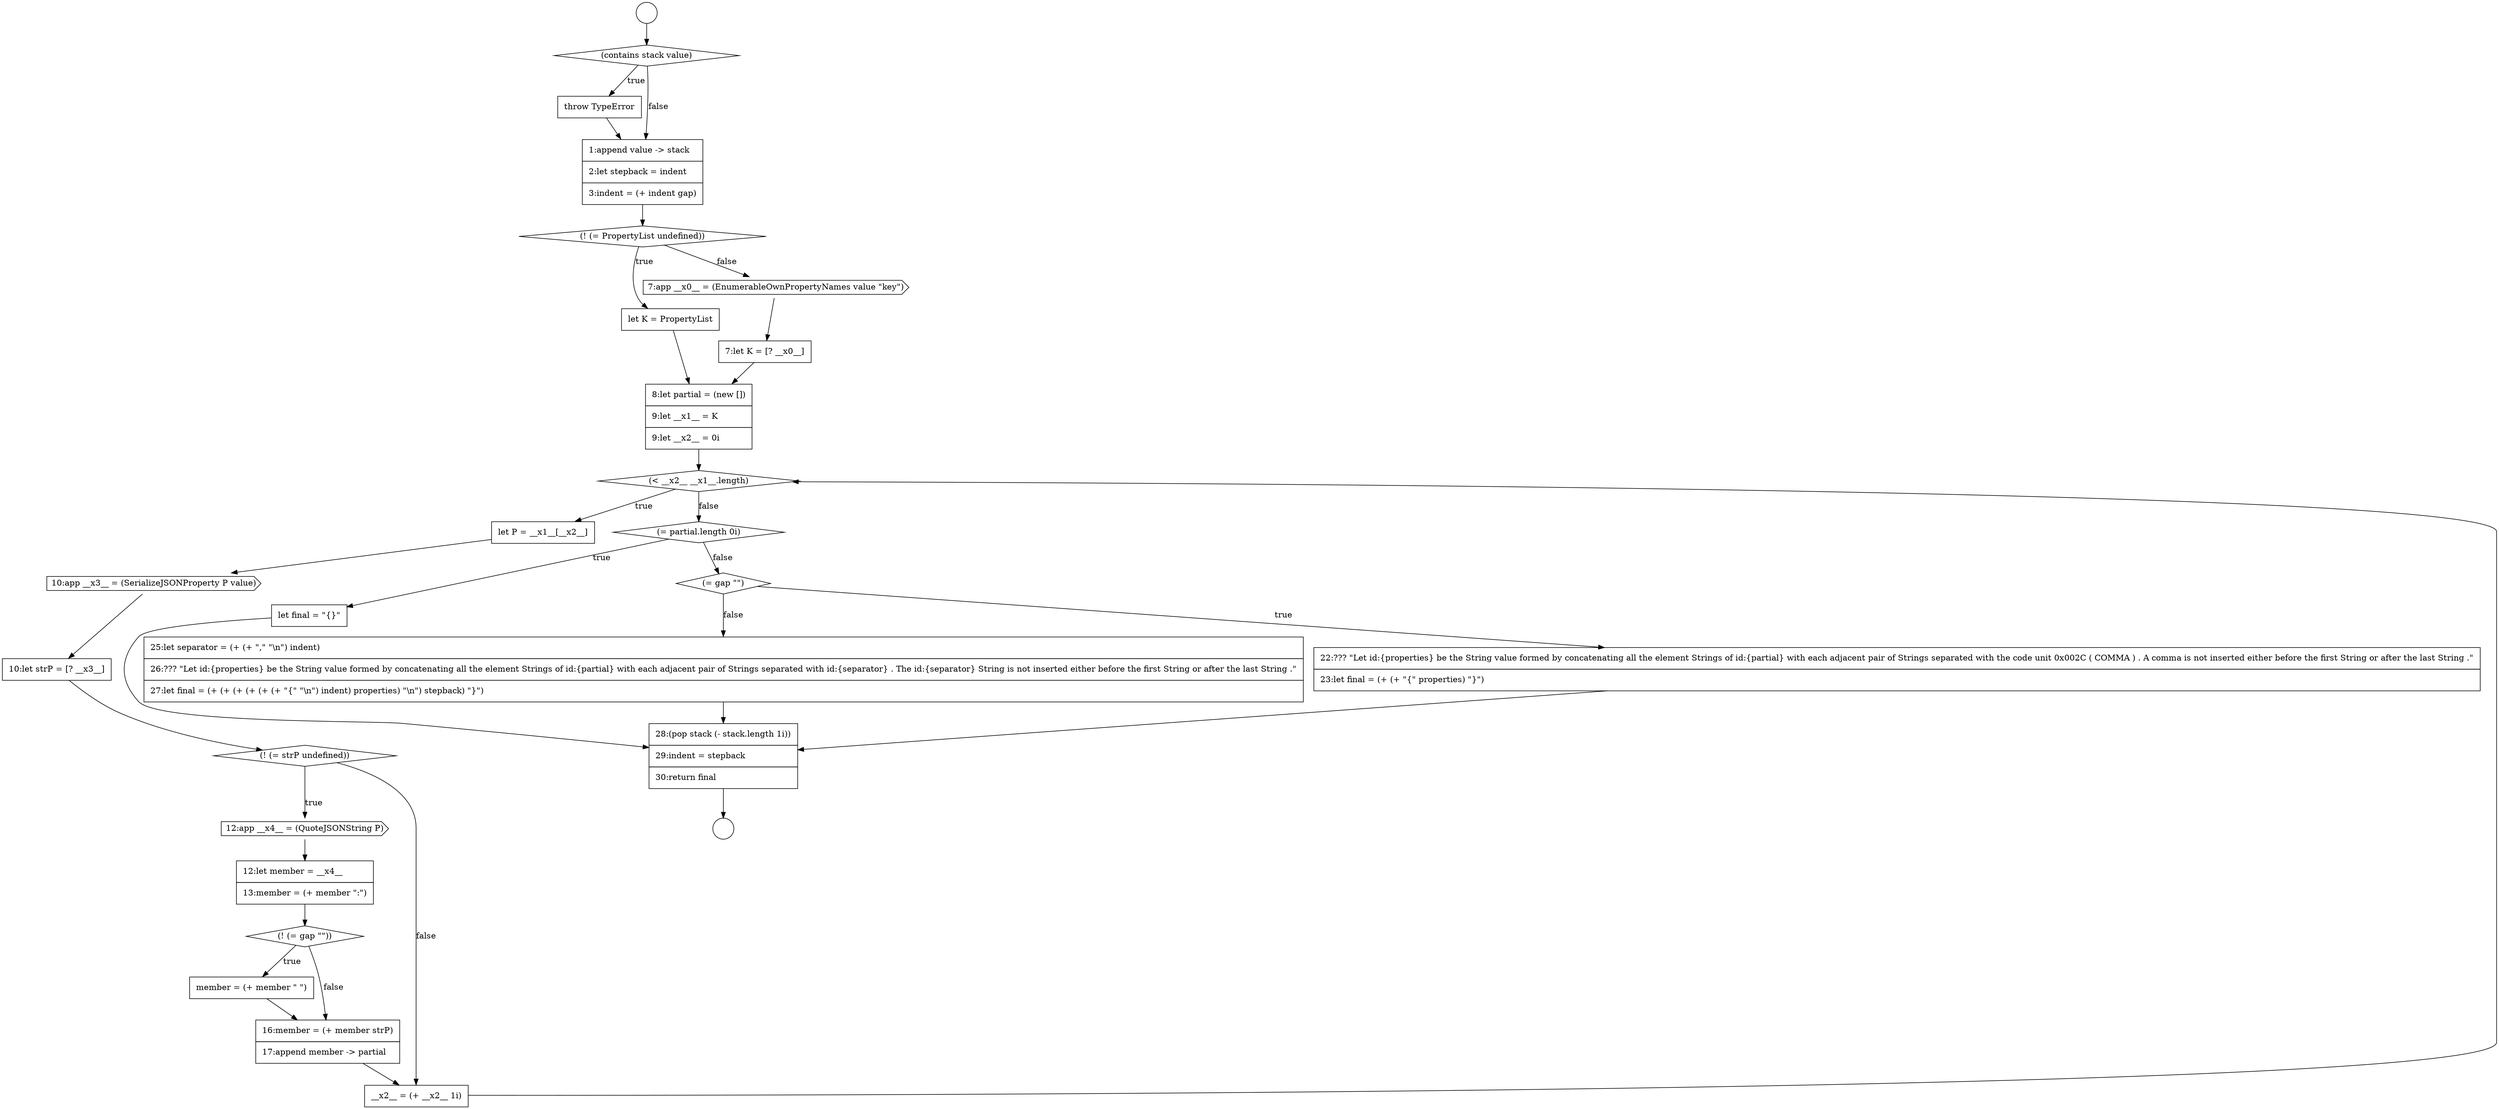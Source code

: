 digraph {
  node16972 [shape=diamond, label=<<font color="black">(! (= PropertyList undefined))</font>> color="black" fillcolor="white" style=filled]
  node16982 [shape=cds, label=<<font color="black">12:app __x4__ = (QuoteJSONString P)</font>> color="black" fillcolor="white" style=filled]
  node16979 [shape=cds, label=<<font color="black">10:app __x3__ = (SerializeJSONProperty P value)</font>> color="black" fillcolor="white" style=filled]
  node16985 [shape=none, margin=0, label=<<font color="black">
    <table border="0" cellborder="1" cellspacing="0" cellpadding="10">
      <tr><td align="left">member = (+ member &quot; &quot;)</td></tr>
    </table>
  </font>> color="black" fillcolor="white" style=filled]
  node16989 [shape=none, margin=0, label=<<font color="black">
    <table border="0" cellborder="1" cellspacing="0" cellpadding="10">
      <tr><td align="left">let final = &quot;{}&quot;</td></tr>
    </table>
  </font>> color="black" fillcolor="white" style=filled]
  node16976 [shape=none, margin=0, label=<<font color="black">
    <table border="0" cellborder="1" cellspacing="0" cellpadding="10">
      <tr><td align="left">8:let partial = (new [])</td></tr>
      <tr><td align="left">9:let __x1__ = K</td></tr>
      <tr><td align="left">9:let __x2__ = 0i</td></tr>
    </table>
  </font>> color="black" fillcolor="white" style=filled]
  node16978 [shape=none, margin=0, label=<<font color="black">
    <table border="0" cellborder="1" cellspacing="0" cellpadding="10">
      <tr><td align="left">let P = __x1__[__x2__]</td></tr>
    </table>
  </font>> color="black" fillcolor="white" style=filled]
  node16973 [shape=none, margin=0, label=<<font color="black">
    <table border="0" cellborder="1" cellspacing="0" cellpadding="10">
      <tr><td align="left">let K = PropertyList</td></tr>
    </table>
  </font>> color="black" fillcolor="white" style=filled]
  node16981 [shape=diamond, label=<<font color="black">(! (= strP undefined))</font>> color="black" fillcolor="white" style=filled]
  node16968 [shape=circle label=" " color="black" fillcolor="white" style=filled]
  node16990 [shape=diamond, label=<<font color="black">(= gap &quot;&quot;)</font>> color="black" fillcolor="white" style=filled]
  node16977 [shape=diamond, label=<<font color="black">(&lt; __x2__ __x1__.length)</font>> color="black" fillcolor="white" style=filled]
  node16967 [shape=circle label=" " color="black" fillcolor="white" style=filled]
  node16984 [shape=diamond, label=<<font color="black">(! (= gap &quot;&quot;))</font>> color="black" fillcolor="white" style=filled]
  node16970 [shape=none, margin=0, label=<<font color="black">
    <table border="0" cellborder="1" cellspacing="0" cellpadding="10">
      <tr><td align="left">throw TypeError</td></tr>
    </table>
  </font>> color="black" fillcolor="white" style=filled]
  node16974 [shape=cds, label=<<font color="black">7:app __x0__ = (EnumerableOwnPropertyNames value &quot;key&quot;)</font>> color="black" fillcolor="white" style=filled]
  node16987 [shape=none, margin=0, label=<<font color="black">
    <table border="0" cellborder="1" cellspacing="0" cellpadding="10">
      <tr><td align="left">__x2__ = (+ __x2__ 1i)</td></tr>
    </table>
  </font>> color="black" fillcolor="white" style=filled]
  node16993 [shape=none, margin=0, label=<<font color="black">
    <table border="0" cellborder="1" cellspacing="0" cellpadding="10">
      <tr><td align="left">28:(pop stack (- stack.length 1i))</td></tr>
      <tr><td align="left">29:indent = stepback</td></tr>
      <tr><td align="left">30:return final</td></tr>
    </table>
  </font>> color="black" fillcolor="white" style=filled]
  node16975 [shape=none, margin=0, label=<<font color="black">
    <table border="0" cellborder="1" cellspacing="0" cellpadding="10">
      <tr><td align="left">7:let K = [? __x0__]</td></tr>
    </table>
  </font>> color="black" fillcolor="white" style=filled]
  node16971 [shape=none, margin=0, label=<<font color="black">
    <table border="0" cellborder="1" cellspacing="0" cellpadding="10">
      <tr><td align="left">1:append value -&gt; stack</td></tr>
      <tr><td align="left">2:let stepback = indent</td></tr>
      <tr><td align="left">3:indent = (+ indent gap)</td></tr>
    </table>
  </font>> color="black" fillcolor="white" style=filled]
  node16992 [shape=none, margin=0, label=<<font color="black">
    <table border="0" cellborder="1" cellspacing="0" cellpadding="10">
      <tr><td align="left">25:let separator = (+ (+ &quot;,&quot; &quot;\n&quot;) indent)</td></tr>
      <tr><td align="left">26:??? &quot;Let id:{properties} be the String value formed by concatenating all the element Strings of id:{partial} with each adjacent pair of Strings separated with id:{separator} . The id:{separator} String is not inserted either before the first String or after the last String .&quot;</td></tr>
      <tr><td align="left">27:let final = (+ (+ (+ (+ (+ (+ &quot;{&quot; &quot;\n&quot;) indent) properties) &quot;\n&quot;) stepback) &quot;}&quot;)</td></tr>
    </table>
  </font>> color="black" fillcolor="white" style=filled]
  node16986 [shape=none, margin=0, label=<<font color="black">
    <table border="0" cellborder="1" cellspacing="0" cellpadding="10">
      <tr><td align="left">16:member = (+ member strP)</td></tr>
      <tr><td align="left">17:append member -&gt; partial</td></tr>
    </table>
  </font>> color="black" fillcolor="white" style=filled]
  node16969 [shape=diamond, label=<<font color="black">(contains stack value)</font>> color="black" fillcolor="white" style=filled]
  node16980 [shape=none, margin=0, label=<<font color="black">
    <table border="0" cellborder="1" cellspacing="0" cellpadding="10">
      <tr><td align="left">10:let strP = [? __x3__]</td></tr>
    </table>
  </font>> color="black" fillcolor="white" style=filled]
  node16991 [shape=none, margin=0, label=<<font color="black">
    <table border="0" cellborder="1" cellspacing="0" cellpadding="10">
      <tr><td align="left">22:??? &quot;Let id:{properties} be the String value formed by concatenating all the element Strings of id:{partial} with each adjacent pair of Strings separated with the code unit 0x002C ( COMMA ) . A comma is not inserted either before the first String or after the last String .&quot;</td></tr>
      <tr><td align="left">23:let final = (+ (+ &quot;{&quot; properties) &quot;}&quot;)</td></tr>
    </table>
  </font>> color="black" fillcolor="white" style=filled]
  node16988 [shape=diamond, label=<<font color="black">(= partial.length 0i)</font>> color="black" fillcolor="white" style=filled]
  node16983 [shape=none, margin=0, label=<<font color="black">
    <table border="0" cellborder="1" cellspacing="0" cellpadding="10">
      <tr><td align="left">12:let member = __x4__</td></tr>
      <tr><td align="left">13:member = (+ member &quot;:&quot;)</td></tr>
    </table>
  </font>> color="black" fillcolor="white" style=filled]
  node16983 -> node16984 [ color="black"]
  node16976 -> node16977 [ color="black"]
  node16988 -> node16989 [label=<<font color="black">true</font>> color="black"]
  node16988 -> node16990 [label=<<font color="black">false</font>> color="black"]
  node16981 -> node16982 [label=<<font color="black">true</font>> color="black"]
  node16981 -> node16987 [label=<<font color="black">false</font>> color="black"]
  node16982 -> node16983 [ color="black"]
  node16969 -> node16970 [label=<<font color="black">true</font>> color="black"]
  node16969 -> node16971 [label=<<font color="black">false</font>> color="black"]
  node16990 -> node16991 [label=<<font color="black">true</font>> color="black"]
  node16990 -> node16992 [label=<<font color="black">false</font>> color="black"]
  node16971 -> node16972 [ color="black"]
  node16979 -> node16980 [ color="black"]
  node16986 -> node16987 [ color="black"]
  node16973 -> node16976 [ color="black"]
  node16989 -> node16993 [ color="black"]
  node16974 -> node16975 [ color="black"]
  node16985 -> node16986 [ color="black"]
  node16977 -> node16978 [label=<<font color="black">true</font>> color="black"]
  node16977 -> node16988 [label=<<font color="black">false</font>> color="black"]
  node16991 -> node16993 [ color="black"]
  node16984 -> node16985 [label=<<font color="black">true</font>> color="black"]
  node16984 -> node16986 [label=<<font color="black">false</font>> color="black"]
  node16987 -> node16977 [ color="black"]
  node16980 -> node16981 [ color="black"]
  node16972 -> node16973 [label=<<font color="black">true</font>> color="black"]
  node16972 -> node16974 [label=<<font color="black">false</font>> color="black"]
  node16978 -> node16979 [ color="black"]
  node16967 -> node16969 [ color="black"]
  node16970 -> node16971 [ color="black"]
  node16993 -> node16968 [ color="black"]
  node16992 -> node16993 [ color="black"]
  node16975 -> node16976 [ color="black"]
}
